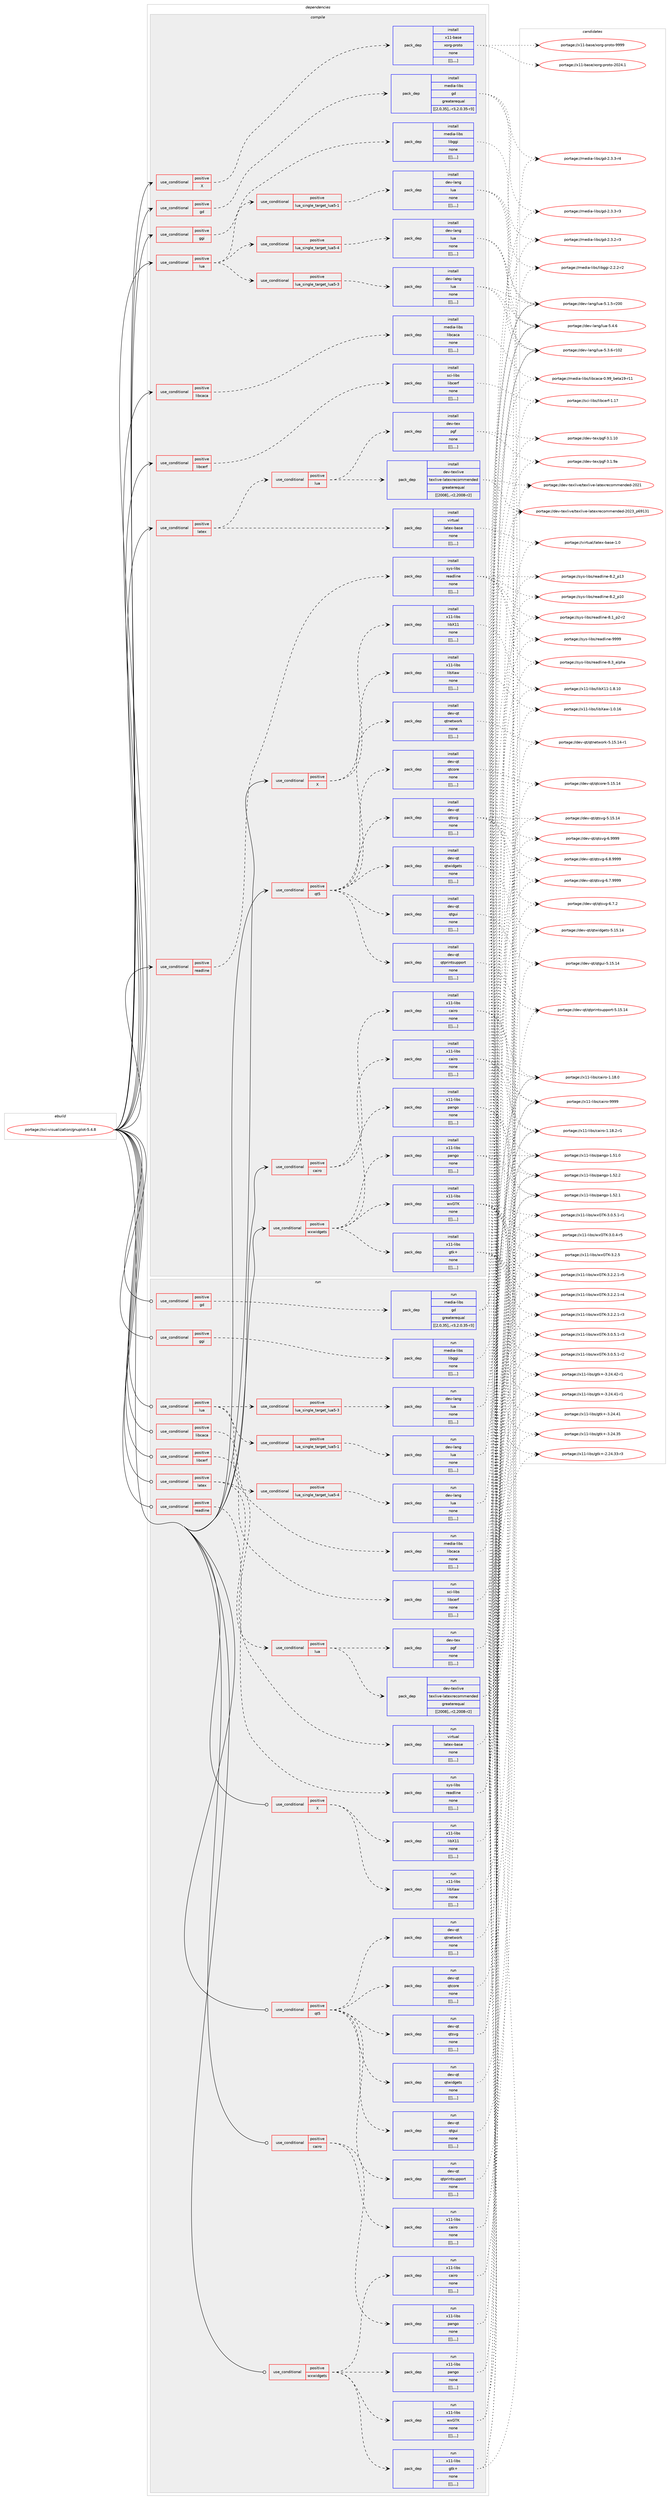 digraph prolog {

# *************
# Graph options
# *************

newrank=true;
concentrate=true;
compound=true;
graph [rankdir=LR,fontname=Helvetica,fontsize=10,ranksep=1.5];#, ranksep=2.5, nodesep=0.2];
edge  [arrowhead=vee];
node  [fontname=Helvetica,fontsize=10];

# **********
# The ebuild
# **********

subgraph cluster_leftcol {
color=gray;
label=<<i>ebuild</i>>;
id [label="portage://sci-visualization/gnuplot-5.4.8", color=red, width=4, href="../sci-visualization/gnuplot-5.4.8.svg"];
}

# ****************
# The dependencies
# ****************

subgraph cluster_midcol {
color=gray;
label=<<i>dependencies</i>>;
subgraph cluster_compile {
fillcolor="#eeeeee";
style=filled;
label=<<i>compile</i>>;
subgraph cond6030 {
dependency16067 [label=<<TABLE BORDER="0" CELLBORDER="1" CELLSPACING="0" CELLPADDING="4"><TR><TD ROWSPAN="3" CELLPADDING="10">use_conditional</TD></TR><TR><TD>positive</TD></TR><TR><TD>X</TD></TR></TABLE>>, shape=none, color=red];
subgraph pack9987 {
dependency16068 [label=<<TABLE BORDER="0" CELLBORDER="1" CELLSPACING="0" CELLPADDING="4" WIDTH="220"><TR><TD ROWSPAN="6" CELLPADDING="30">pack_dep</TD></TR><TR><TD WIDTH="110">install</TD></TR><TR><TD>x11-base</TD></TR><TR><TD>xorg-proto</TD></TR><TR><TD>none</TD></TR><TR><TD>[[],,,,]</TD></TR></TABLE>>, shape=none, color=blue];
}
dependency16067:e -> dependency16068:w [weight=20,style="dashed",arrowhead="vee"];
}
id:e -> dependency16067:w [weight=20,style="solid",arrowhead="vee"];
subgraph cond6031 {
dependency16069 [label=<<TABLE BORDER="0" CELLBORDER="1" CELLSPACING="0" CELLPADDING="4"><TR><TD ROWSPAN="3" CELLPADDING="10">use_conditional</TD></TR><TR><TD>positive</TD></TR><TR><TD>X</TD></TR></TABLE>>, shape=none, color=red];
subgraph pack9988 {
dependency16070 [label=<<TABLE BORDER="0" CELLBORDER="1" CELLSPACING="0" CELLPADDING="4" WIDTH="220"><TR><TD ROWSPAN="6" CELLPADDING="30">pack_dep</TD></TR><TR><TD WIDTH="110">install</TD></TR><TR><TD>x11-libs</TD></TR><TR><TD>libX11</TD></TR><TR><TD>none</TD></TR><TR><TD>[[],,,,]</TD></TR></TABLE>>, shape=none, color=blue];
}
dependency16069:e -> dependency16070:w [weight=20,style="dashed",arrowhead="vee"];
subgraph pack9989 {
dependency16071 [label=<<TABLE BORDER="0" CELLBORDER="1" CELLSPACING="0" CELLPADDING="4" WIDTH="220"><TR><TD ROWSPAN="6" CELLPADDING="30">pack_dep</TD></TR><TR><TD WIDTH="110">install</TD></TR><TR><TD>x11-libs</TD></TR><TR><TD>libXaw</TD></TR><TR><TD>none</TD></TR><TR><TD>[[],,,,]</TD></TR></TABLE>>, shape=none, color=blue];
}
dependency16069:e -> dependency16071:w [weight=20,style="dashed",arrowhead="vee"];
}
id:e -> dependency16069:w [weight=20,style="solid",arrowhead="vee"];
subgraph cond6032 {
dependency16072 [label=<<TABLE BORDER="0" CELLBORDER="1" CELLSPACING="0" CELLPADDING="4"><TR><TD ROWSPAN="3" CELLPADDING="10">use_conditional</TD></TR><TR><TD>positive</TD></TR><TR><TD>cairo</TD></TR></TABLE>>, shape=none, color=red];
subgraph pack9990 {
dependency16073 [label=<<TABLE BORDER="0" CELLBORDER="1" CELLSPACING="0" CELLPADDING="4" WIDTH="220"><TR><TD ROWSPAN="6" CELLPADDING="30">pack_dep</TD></TR><TR><TD WIDTH="110">install</TD></TR><TR><TD>x11-libs</TD></TR><TR><TD>cairo</TD></TR><TR><TD>none</TD></TR><TR><TD>[[],,,,]</TD></TR></TABLE>>, shape=none, color=blue];
}
dependency16072:e -> dependency16073:w [weight=20,style="dashed",arrowhead="vee"];
subgraph pack9991 {
dependency16074 [label=<<TABLE BORDER="0" CELLBORDER="1" CELLSPACING="0" CELLPADDING="4" WIDTH="220"><TR><TD ROWSPAN="6" CELLPADDING="30">pack_dep</TD></TR><TR><TD WIDTH="110">install</TD></TR><TR><TD>x11-libs</TD></TR><TR><TD>pango</TD></TR><TR><TD>none</TD></TR><TR><TD>[[],,,,]</TD></TR></TABLE>>, shape=none, color=blue];
}
dependency16072:e -> dependency16074:w [weight=20,style="dashed",arrowhead="vee"];
}
id:e -> dependency16072:w [weight=20,style="solid",arrowhead="vee"];
subgraph cond6033 {
dependency16075 [label=<<TABLE BORDER="0" CELLBORDER="1" CELLSPACING="0" CELLPADDING="4"><TR><TD ROWSPAN="3" CELLPADDING="10">use_conditional</TD></TR><TR><TD>positive</TD></TR><TR><TD>gd</TD></TR></TABLE>>, shape=none, color=red];
subgraph pack9992 {
dependency16076 [label=<<TABLE BORDER="0" CELLBORDER="1" CELLSPACING="0" CELLPADDING="4" WIDTH="220"><TR><TD ROWSPAN="6" CELLPADDING="30">pack_dep</TD></TR><TR><TD WIDTH="110">install</TD></TR><TR><TD>media-libs</TD></TR><TR><TD>gd</TD></TR><TR><TD>greaterequal</TD></TR><TR><TD>[[2,0,35],,-r3,2.0.35-r3]</TD></TR></TABLE>>, shape=none, color=blue];
}
dependency16075:e -> dependency16076:w [weight=20,style="dashed",arrowhead="vee"];
}
id:e -> dependency16075:w [weight=20,style="solid",arrowhead="vee"];
subgraph cond6034 {
dependency16077 [label=<<TABLE BORDER="0" CELLBORDER="1" CELLSPACING="0" CELLPADDING="4"><TR><TD ROWSPAN="3" CELLPADDING="10">use_conditional</TD></TR><TR><TD>positive</TD></TR><TR><TD>ggi</TD></TR></TABLE>>, shape=none, color=red];
subgraph pack9993 {
dependency16078 [label=<<TABLE BORDER="0" CELLBORDER="1" CELLSPACING="0" CELLPADDING="4" WIDTH="220"><TR><TD ROWSPAN="6" CELLPADDING="30">pack_dep</TD></TR><TR><TD WIDTH="110">install</TD></TR><TR><TD>media-libs</TD></TR><TR><TD>libggi</TD></TR><TR><TD>none</TD></TR><TR><TD>[[],,,,]</TD></TR></TABLE>>, shape=none, color=blue];
}
dependency16077:e -> dependency16078:w [weight=20,style="dashed",arrowhead="vee"];
}
id:e -> dependency16077:w [weight=20,style="solid",arrowhead="vee"];
subgraph cond6035 {
dependency16079 [label=<<TABLE BORDER="0" CELLBORDER="1" CELLSPACING="0" CELLPADDING="4"><TR><TD ROWSPAN="3" CELLPADDING="10">use_conditional</TD></TR><TR><TD>positive</TD></TR><TR><TD>latex</TD></TR></TABLE>>, shape=none, color=red];
subgraph pack9994 {
dependency16080 [label=<<TABLE BORDER="0" CELLBORDER="1" CELLSPACING="0" CELLPADDING="4" WIDTH="220"><TR><TD ROWSPAN="6" CELLPADDING="30">pack_dep</TD></TR><TR><TD WIDTH="110">install</TD></TR><TR><TD>virtual</TD></TR><TR><TD>latex-base</TD></TR><TR><TD>none</TD></TR><TR><TD>[[],,,,]</TD></TR></TABLE>>, shape=none, color=blue];
}
dependency16079:e -> dependency16080:w [weight=20,style="dashed",arrowhead="vee"];
subgraph cond6036 {
dependency16081 [label=<<TABLE BORDER="0" CELLBORDER="1" CELLSPACING="0" CELLPADDING="4"><TR><TD ROWSPAN="3" CELLPADDING="10">use_conditional</TD></TR><TR><TD>positive</TD></TR><TR><TD>lua</TD></TR></TABLE>>, shape=none, color=red];
subgraph pack9995 {
dependency16082 [label=<<TABLE BORDER="0" CELLBORDER="1" CELLSPACING="0" CELLPADDING="4" WIDTH="220"><TR><TD ROWSPAN="6" CELLPADDING="30">pack_dep</TD></TR><TR><TD WIDTH="110">install</TD></TR><TR><TD>dev-tex</TD></TR><TR><TD>pgf</TD></TR><TR><TD>none</TD></TR><TR><TD>[[],,,,]</TD></TR></TABLE>>, shape=none, color=blue];
}
dependency16081:e -> dependency16082:w [weight=20,style="dashed",arrowhead="vee"];
subgraph pack9996 {
dependency16083 [label=<<TABLE BORDER="0" CELLBORDER="1" CELLSPACING="0" CELLPADDING="4" WIDTH="220"><TR><TD ROWSPAN="6" CELLPADDING="30">pack_dep</TD></TR><TR><TD WIDTH="110">install</TD></TR><TR><TD>dev-texlive</TD></TR><TR><TD>texlive-latexrecommended</TD></TR><TR><TD>greaterequal</TD></TR><TR><TD>[[2008],,-r2,2008-r2]</TD></TR></TABLE>>, shape=none, color=blue];
}
dependency16081:e -> dependency16083:w [weight=20,style="dashed",arrowhead="vee"];
}
dependency16079:e -> dependency16081:w [weight=20,style="dashed",arrowhead="vee"];
}
id:e -> dependency16079:w [weight=20,style="solid",arrowhead="vee"];
subgraph cond6037 {
dependency16084 [label=<<TABLE BORDER="0" CELLBORDER="1" CELLSPACING="0" CELLPADDING="4"><TR><TD ROWSPAN="3" CELLPADDING="10">use_conditional</TD></TR><TR><TD>positive</TD></TR><TR><TD>libcaca</TD></TR></TABLE>>, shape=none, color=red];
subgraph pack9997 {
dependency16085 [label=<<TABLE BORDER="0" CELLBORDER="1" CELLSPACING="0" CELLPADDING="4" WIDTH="220"><TR><TD ROWSPAN="6" CELLPADDING="30">pack_dep</TD></TR><TR><TD WIDTH="110">install</TD></TR><TR><TD>media-libs</TD></TR><TR><TD>libcaca</TD></TR><TR><TD>none</TD></TR><TR><TD>[[],,,,]</TD></TR></TABLE>>, shape=none, color=blue];
}
dependency16084:e -> dependency16085:w [weight=20,style="dashed",arrowhead="vee"];
}
id:e -> dependency16084:w [weight=20,style="solid",arrowhead="vee"];
subgraph cond6038 {
dependency16086 [label=<<TABLE BORDER="0" CELLBORDER="1" CELLSPACING="0" CELLPADDING="4"><TR><TD ROWSPAN="3" CELLPADDING="10">use_conditional</TD></TR><TR><TD>positive</TD></TR><TR><TD>libcerf</TD></TR></TABLE>>, shape=none, color=red];
subgraph pack9998 {
dependency16087 [label=<<TABLE BORDER="0" CELLBORDER="1" CELLSPACING="0" CELLPADDING="4" WIDTH="220"><TR><TD ROWSPAN="6" CELLPADDING="30">pack_dep</TD></TR><TR><TD WIDTH="110">install</TD></TR><TR><TD>sci-libs</TD></TR><TR><TD>libcerf</TD></TR><TR><TD>none</TD></TR><TR><TD>[[],,,,]</TD></TR></TABLE>>, shape=none, color=blue];
}
dependency16086:e -> dependency16087:w [weight=20,style="dashed",arrowhead="vee"];
}
id:e -> dependency16086:w [weight=20,style="solid",arrowhead="vee"];
subgraph cond6039 {
dependency16088 [label=<<TABLE BORDER="0" CELLBORDER="1" CELLSPACING="0" CELLPADDING="4"><TR><TD ROWSPAN="3" CELLPADDING="10">use_conditional</TD></TR><TR><TD>positive</TD></TR><TR><TD>lua</TD></TR></TABLE>>, shape=none, color=red];
subgraph cond6040 {
dependency16089 [label=<<TABLE BORDER="0" CELLBORDER="1" CELLSPACING="0" CELLPADDING="4"><TR><TD ROWSPAN="3" CELLPADDING="10">use_conditional</TD></TR><TR><TD>positive</TD></TR><TR><TD>lua_single_target_lua5-1</TD></TR></TABLE>>, shape=none, color=red];
subgraph pack9999 {
dependency16090 [label=<<TABLE BORDER="0" CELLBORDER="1" CELLSPACING="0" CELLPADDING="4" WIDTH="220"><TR><TD ROWSPAN="6" CELLPADDING="30">pack_dep</TD></TR><TR><TD WIDTH="110">install</TD></TR><TR><TD>dev-lang</TD></TR><TR><TD>lua</TD></TR><TR><TD>none</TD></TR><TR><TD>[[],,,,]</TD></TR></TABLE>>, shape=none, color=blue];
}
dependency16089:e -> dependency16090:w [weight=20,style="dashed",arrowhead="vee"];
}
dependency16088:e -> dependency16089:w [weight=20,style="dashed",arrowhead="vee"];
subgraph cond6041 {
dependency16091 [label=<<TABLE BORDER="0" CELLBORDER="1" CELLSPACING="0" CELLPADDING="4"><TR><TD ROWSPAN="3" CELLPADDING="10">use_conditional</TD></TR><TR><TD>positive</TD></TR><TR><TD>lua_single_target_lua5-3</TD></TR></TABLE>>, shape=none, color=red];
subgraph pack10000 {
dependency16092 [label=<<TABLE BORDER="0" CELLBORDER="1" CELLSPACING="0" CELLPADDING="4" WIDTH="220"><TR><TD ROWSPAN="6" CELLPADDING="30">pack_dep</TD></TR><TR><TD WIDTH="110">install</TD></TR><TR><TD>dev-lang</TD></TR><TR><TD>lua</TD></TR><TR><TD>none</TD></TR><TR><TD>[[],,,,]</TD></TR></TABLE>>, shape=none, color=blue];
}
dependency16091:e -> dependency16092:w [weight=20,style="dashed",arrowhead="vee"];
}
dependency16088:e -> dependency16091:w [weight=20,style="dashed",arrowhead="vee"];
subgraph cond6042 {
dependency16093 [label=<<TABLE BORDER="0" CELLBORDER="1" CELLSPACING="0" CELLPADDING="4"><TR><TD ROWSPAN="3" CELLPADDING="10">use_conditional</TD></TR><TR><TD>positive</TD></TR><TR><TD>lua_single_target_lua5-4</TD></TR></TABLE>>, shape=none, color=red];
subgraph pack10001 {
dependency16094 [label=<<TABLE BORDER="0" CELLBORDER="1" CELLSPACING="0" CELLPADDING="4" WIDTH="220"><TR><TD ROWSPAN="6" CELLPADDING="30">pack_dep</TD></TR><TR><TD WIDTH="110">install</TD></TR><TR><TD>dev-lang</TD></TR><TR><TD>lua</TD></TR><TR><TD>none</TD></TR><TR><TD>[[],,,,]</TD></TR></TABLE>>, shape=none, color=blue];
}
dependency16093:e -> dependency16094:w [weight=20,style="dashed",arrowhead="vee"];
}
dependency16088:e -> dependency16093:w [weight=20,style="dashed",arrowhead="vee"];
}
id:e -> dependency16088:w [weight=20,style="solid",arrowhead="vee"];
subgraph cond6043 {
dependency16095 [label=<<TABLE BORDER="0" CELLBORDER="1" CELLSPACING="0" CELLPADDING="4"><TR><TD ROWSPAN="3" CELLPADDING="10">use_conditional</TD></TR><TR><TD>positive</TD></TR><TR><TD>qt5</TD></TR></TABLE>>, shape=none, color=red];
subgraph pack10002 {
dependency16096 [label=<<TABLE BORDER="0" CELLBORDER="1" CELLSPACING="0" CELLPADDING="4" WIDTH="220"><TR><TD ROWSPAN="6" CELLPADDING="30">pack_dep</TD></TR><TR><TD WIDTH="110">install</TD></TR><TR><TD>dev-qt</TD></TR><TR><TD>qtcore</TD></TR><TR><TD>none</TD></TR><TR><TD>[[],,,,]</TD></TR></TABLE>>, shape=none, color=blue];
}
dependency16095:e -> dependency16096:w [weight=20,style="dashed",arrowhead="vee"];
subgraph pack10003 {
dependency16097 [label=<<TABLE BORDER="0" CELLBORDER="1" CELLSPACING="0" CELLPADDING="4" WIDTH="220"><TR><TD ROWSPAN="6" CELLPADDING="30">pack_dep</TD></TR><TR><TD WIDTH="110">install</TD></TR><TR><TD>dev-qt</TD></TR><TR><TD>qtgui</TD></TR><TR><TD>none</TD></TR><TR><TD>[[],,,,]</TD></TR></TABLE>>, shape=none, color=blue];
}
dependency16095:e -> dependency16097:w [weight=20,style="dashed",arrowhead="vee"];
subgraph pack10004 {
dependency16098 [label=<<TABLE BORDER="0" CELLBORDER="1" CELLSPACING="0" CELLPADDING="4" WIDTH="220"><TR><TD ROWSPAN="6" CELLPADDING="30">pack_dep</TD></TR><TR><TD WIDTH="110">install</TD></TR><TR><TD>dev-qt</TD></TR><TR><TD>qtnetwork</TD></TR><TR><TD>none</TD></TR><TR><TD>[[],,,,]</TD></TR></TABLE>>, shape=none, color=blue];
}
dependency16095:e -> dependency16098:w [weight=20,style="dashed",arrowhead="vee"];
subgraph pack10005 {
dependency16099 [label=<<TABLE BORDER="0" CELLBORDER="1" CELLSPACING="0" CELLPADDING="4" WIDTH="220"><TR><TD ROWSPAN="6" CELLPADDING="30">pack_dep</TD></TR><TR><TD WIDTH="110">install</TD></TR><TR><TD>dev-qt</TD></TR><TR><TD>qtprintsupport</TD></TR><TR><TD>none</TD></TR><TR><TD>[[],,,,]</TD></TR></TABLE>>, shape=none, color=blue];
}
dependency16095:e -> dependency16099:w [weight=20,style="dashed",arrowhead="vee"];
subgraph pack10006 {
dependency16100 [label=<<TABLE BORDER="0" CELLBORDER="1" CELLSPACING="0" CELLPADDING="4" WIDTH="220"><TR><TD ROWSPAN="6" CELLPADDING="30">pack_dep</TD></TR><TR><TD WIDTH="110">install</TD></TR><TR><TD>dev-qt</TD></TR><TR><TD>qtsvg</TD></TR><TR><TD>none</TD></TR><TR><TD>[[],,,,]</TD></TR></TABLE>>, shape=none, color=blue];
}
dependency16095:e -> dependency16100:w [weight=20,style="dashed",arrowhead="vee"];
subgraph pack10007 {
dependency16101 [label=<<TABLE BORDER="0" CELLBORDER="1" CELLSPACING="0" CELLPADDING="4" WIDTH="220"><TR><TD ROWSPAN="6" CELLPADDING="30">pack_dep</TD></TR><TR><TD WIDTH="110">install</TD></TR><TR><TD>dev-qt</TD></TR><TR><TD>qtwidgets</TD></TR><TR><TD>none</TD></TR><TR><TD>[[],,,,]</TD></TR></TABLE>>, shape=none, color=blue];
}
dependency16095:e -> dependency16101:w [weight=20,style="dashed",arrowhead="vee"];
}
id:e -> dependency16095:w [weight=20,style="solid",arrowhead="vee"];
subgraph cond6044 {
dependency16102 [label=<<TABLE BORDER="0" CELLBORDER="1" CELLSPACING="0" CELLPADDING="4"><TR><TD ROWSPAN="3" CELLPADDING="10">use_conditional</TD></TR><TR><TD>positive</TD></TR><TR><TD>readline</TD></TR></TABLE>>, shape=none, color=red];
subgraph pack10008 {
dependency16103 [label=<<TABLE BORDER="0" CELLBORDER="1" CELLSPACING="0" CELLPADDING="4" WIDTH="220"><TR><TD ROWSPAN="6" CELLPADDING="30">pack_dep</TD></TR><TR><TD WIDTH="110">install</TD></TR><TR><TD>sys-libs</TD></TR><TR><TD>readline</TD></TR><TR><TD>none</TD></TR><TR><TD>[[],,,,]</TD></TR></TABLE>>, shape=none, color=blue];
}
dependency16102:e -> dependency16103:w [weight=20,style="dashed",arrowhead="vee"];
}
id:e -> dependency16102:w [weight=20,style="solid",arrowhead="vee"];
subgraph cond6045 {
dependency16104 [label=<<TABLE BORDER="0" CELLBORDER="1" CELLSPACING="0" CELLPADDING="4"><TR><TD ROWSPAN="3" CELLPADDING="10">use_conditional</TD></TR><TR><TD>positive</TD></TR><TR><TD>wxwidgets</TD></TR></TABLE>>, shape=none, color=red];
subgraph pack10009 {
dependency16105 [label=<<TABLE BORDER="0" CELLBORDER="1" CELLSPACING="0" CELLPADDING="4" WIDTH="220"><TR><TD ROWSPAN="6" CELLPADDING="30">pack_dep</TD></TR><TR><TD WIDTH="110">install</TD></TR><TR><TD>x11-libs</TD></TR><TR><TD>wxGTK</TD></TR><TR><TD>none</TD></TR><TR><TD>[[],,,,]</TD></TR></TABLE>>, shape=none, color=blue];
}
dependency16104:e -> dependency16105:w [weight=20,style="dashed",arrowhead="vee"];
subgraph pack10010 {
dependency16106 [label=<<TABLE BORDER="0" CELLBORDER="1" CELLSPACING="0" CELLPADDING="4" WIDTH="220"><TR><TD ROWSPAN="6" CELLPADDING="30">pack_dep</TD></TR><TR><TD WIDTH="110">install</TD></TR><TR><TD>x11-libs</TD></TR><TR><TD>cairo</TD></TR><TR><TD>none</TD></TR><TR><TD>[[],,,,]</TD></TR></TABLE>>, shape=none, color=blue];
}
dependency16104:e -> dependency16106:w [weight=20,style="dashed",arrowhead="vee"];
subgraph pack10011 {
dependency16107 [label=<<TABLE BORDER="0" CELLBORDER="1" CELLSPACING="0" CELLPADDING="4" WIDTH="220"><TR><TD ROWSPAN="6" CELLPADDING="30">pack_dep</TD></TR><TR><TD WIDTH="110">install</TD></TR><TR><TD>x11-libs</TD></TR><TR><TD>pango</TD></TR><TR><TD>none</TD></TR><TR><TD>[[],,,,]</TD></TR></TABLE>>, shape=none, color=blue];
}
dependency16104:e -> dependency16107:w [weight=20,style="dashed",arrowhead="vee"];
subgraph pack10012 {
dependency16108 [label=<<TABLE BORDER="0" CELLBORDER="1" CELLSPACING="0" CELLPADDING="4" WIDTH="220"><TR><TD ROWSPAN="6" CELLPADDING="30">pack_dep</TD></TR><TR><TD WIDTH="110">install</TD></TR><TR><TD>x11-libs</TD></TR><TR><TD>gtk+</TD></TR><TR><TD>none</TD></TR><TR><TD>[[],,,,]</TD></TR></TABLE>>, shape=none, color=blue];
}
dependency16104:e -> dependency16108:w [weight=20,style="dashed",arrowhead="vee"];
}
id:e -> dependency16104:w [weight=20,style="solid",arrowhead="vee"];
}
subgraph cluster_compileandrun {
fillcolor="#eeeeee";
style=filled;
label=<<i>compile and run</i>>;
}
subgraph cluster_run {
fillcolor="#eeeeee";
style=filled;
label=<<i>run</i>>;
subgraph cond6046 {
dependency16109 [label=<<TABLE BORDER="0" CELLBORDER="1" CELLSPACING="0" CELLPADDING="4"><TR><TD ROWSPAN="3" CELLPADDING="10">use_conditional</TD></TR><TR><TD>positive</TD></TR><TR><TD>X</TD></TR></TABLE>>, shape=none, color=red];
subgraph pack10013 {
dependency16110 [label=<<TABLE BORDER="0" CELLBORDER="1" CELLSPACING="0" CELLPADDING="4" WIDTH="220"><TR><TD ROWSPAN="6" CELLPADDING="30">pack_dep</TD></TR><TR><TD WIDTH="110">run</TD></TR><TR><TD>x11-libs</TD></TR><TR><TD>libX11</TD></TR><TR><TD>none</TD></TR><TR><TD>[[],,,,]</TD></TR></TABLE>>, shape=none, color=blue];
}
dependency16109:e -> dependency16110:w [weight=20,style="dashed",arrowhead="vee"];
subgraph pack10014 {
dependency16111 [label=<<TABLE BORDER="0" CELLBORDER="1" CELLSPACING="0" CELLPADDING="4" WIDTH="220"><TR><TD ROWSPAN="6" CELLPADDING="30">pack_dep</TD></TR><TR><TD WIDTH="110">run</TD></TR><TR><TD>x11-libs</TD></TR><TR><TD>libXaw</TD></TR><TR><TD>none</TD></TR><TR><TD>[[],,,,]</TD></TR></TABLE>>, shape=none, color=blue];
}
dependency16109:e -> dependency16111:w [weight=20,style="dashed",arrowhead="vee"];
}
id:e -> dependency16109:w [weight=20,style="solid",arrowhead="odot"];
subgraph cond6047 {
dependency16112 [label=<<TABLE BORDER="0" CELLBORDER="1" CELLSPACING="0" CELLPADDING="4"><TR><TD ROWSPAN="3" CELLPADDING="10">use_conditional</TD></TR><TR><TD>positive</TD></TR><TR><TD>cairo</TD></TR></TABLE>>, shape=none, color=red];
subgraph pack10015 {
dependency16113 [label=<<TABLE BORDER="0" CELLBORDER="1" CELLSPACING="0" CELLPADDING="4" WIDTH="220"><TR><TD ROWSPAN="6" CELLPADDING="30">pack_dep</TD></TR><TR><TD WIDTH="110">run</TD></TR><TR><TD>x11-libs</TD></TR><TR><TD>cairo</TD></TR><TR><TD>none</TD></TR><TR><TD>[[],,,,]</TD></TR></TABLE>>, shape=none, color=blue];
}
dependency16112:e -> dependency16113:w [weight=20,style="dashed",arrowhead="vee"];
subgraph pack10016 {
dependency16114 [label=<<TABLE BORDER="0" CELLBORDER="1" CELLSPACING="0" CELLPADDING="4" WIDTH="220"><TR><TD ROWSPAN="6" CELLPADDING="30">pack_dep</TD></TR><TR><TD WIDTH="110">run</TD></TR><TR><TD>x11-libs</TD></TR><TR><TD>pango</TD></TR><TR><TD>none</TD></TR><TR><TD>[[],,,,]</TD></TR></TABLE>>, shape=none, color=blue];
}
dependency16112:e -> dependency16114:w [weight=20,style="dashed",arrowhead="vee"];
}
id:e -> dependency16112:w [weight=20,style="solid",arrowhead="odot"];
subgraph cond6048 {
dependency16115 [label=<<TABLE BORDER="0" CELLBORDER="1" CELLSPACING="0" CELLPADDING="4"><TR><TD ROWSPAN="3" CELLPADDING="10">use_conditional</TD></TR><TR><TD>positive</TD></TR><TR><TD>gd</TD></TR></TABLE>>, shape=none, color=red];
subgraph pack10017 {
dependency16116 [label=<<TABLE BORDER="0" CELLBORDER="1" CELLSPACING="0" CELLPADDING="4" WIDTH="220"><TR><TD ROWSPAN="6" CELLPADDING="30">pack_dep</TD></TR><TR><TD WIDTH="110">run</TD></TR><TR><TD>media-libs</TD></TR><TR><TD>gd</TD></TR><TR><TD>greaterequal</TD></TR><TR><TD>[[2,0,35],,-r3,2.0.35-r3]</TD></TR></TABLE>>, shape=none, color=blue];
}
dependency16115:e -> dependency16116:w [weight=20,style="dashed",arrowhead="vee"];
}
id:e -> dependency16115:w [weight=20,style="solid",arrowhead="odot"];
subgraph cond6049 {
dependency16117 [label=<<TABLE BORDER="0" CELLBORDER="1" CELLSPACING="0" CELLPADDING="4"><TR><TD ROWSPAN="3" CELLPADDING="10">use_conditional</TD></TR><TR><TD>positive</TD></TR><TR><TD>ggi</TD></TR></TABLE>>, shape=none, color=red];
subgraph pack10018 {
dependency16118 [label=<<TABLE BORDER="0" CELLBORDER="1" CELLSPACING="0" CELLPADDING="4" WIDTH="220"><TR><TD ROWSPAN="6" CELLPADDING="30">pack_dep</TD></TR><TR><TD WIDTH="110">run</TD></TR><TR><TD>media-libs</TD></TR><TR><TD>libggi</TD></TR><TR><TD>none</TD></TR><TR><TD>[[],,,,]</TD></TR></TABLE>>, shape=none, color=blue];
}
dependency16117:e -> dependency16118:w [weight=20,style="dashed",arrowhead="vee"];
}
id:e -> dependency16117:w [weight=20,style="solid",arrowhead="odot"];
subgraph cond6050 {
dependency16119 [label=<<TABLE BORDER="0" CELLBORDER="1" CELLSPACING="0" CELLPADDING="4"><TR><TD ROWSPAN="3" CELLPADDING="10">use_conditional</TD></TR><TR><TD>positive</TD></TR><TR><TD>latex</TD></TR></TABLE>>, shape=none, color=red];
subgraph pack10019 {
dependency16120 [label=<<TABLE BORDER="0" CELLBORDER="1" CELLSPACING="0" CELLPADDING="4" WIDTH="220"><TR><TD ROWSPAN="6" CELLPADDING="30">pack_dep</TD></TR><TR><TD WIDTH="110">run</TD></TR><TR><TD>virtual</TD></TR><TR><TD>latex-base</TD></TR><TR><TD>none</TD></TR><TR><TD>[[],,,,]</TD></TR></TABLE>>, shape=none, color=blue];
}
dependency16119:e -> dependency16120:w [weight=20,style="dashed",arrowhead="vee"];
subgraph cond6051 {
dependency16121 [label=<<TABLE BORDER="0" CELLBORDER="1" CELLSPACING="0" CELLPADDING="4"><TR><TD ROWSPAN="3" CELLPADDING="10">use_conditional</TD></TR><TR><TD>positive</TD></TR><TR><TD>lua</TD></TR></TABLE>>, shape=none, color=red];
subgraph pack10020 {
dependency16122 [label=<<TABLE BORDER="0" CELLBORDER="1" CELLSPACING="0" CELLPADDING="4" WIDTH="220"><TR><TD ROWSPAN="6" CELLPADDING="30">pack_dep</TD></TR><TR><TD WIDTH="110">run</TD></TR><TR><TD>dev-tex</TD></TR><TR><TD>pgf</TD></TR><TR><TD>none</TD></TR><TR><TD>[[],,,,]</TD></TR></TABLE>>, shape=none, color=blue];
}
dependency16121:e -> dependency16122:w [weight=20,style="dashed",arrowhead="vee"];
subgraph pack10021 {
dependency16123 [label=<<TABLE BORDER="0" CELLBORDER="1" CELLSPACING="0" CELLPADDING="4" WIDTH="220"><TR><TD ROWSPAN="6" CELLPADDING="30">pack_dep</TD></TR><TR><TD WIDTH="110">run</TD></TR><TR><TD>dev-texlive</TD></TR><TR><TD>texlive-latexrecommended</TD></TR><TR><TD>greaterequal</TD></TR><TR><TD>[[2008],,-r2,2008-r2]</TD></TR></TABLE>>, shape=none, color=blue];
}
dependency16121:e -> dependency16123:w [weight=20,style="dashed",arrowhead="vee"];
}
dependency16119:e -> dependency16121:w [weight=20,style="dashed",arrowhead="vee"];
}
id:e -> dependency16119:w [weight=20,style="solid",arrowhead="odot"];
subgraph cond6052 {
dependency16124 [label=<<TABLE BORDER="0" CELLBORDER="1" CELLSPACING="0" CELLPADDING="4"><TR><TD ROWSPAN="3" CELLPADDING="10">use_conditional</TD></TR><TR><TD>positive</TD></TR><TR><TD>libcaca</TD></TR></TABLE>>, shape=none, color=red];
subgraph pack10022 {
dependency16125 [label=<<TABLE BORDER="0" CELLBORDER="1" CELLSPACING="0" CELLPADDING="4" WIDTH="220"><TR><TD ROWSPAN="6" CELLPADDING="30">pack_dep</TD></TR><TR><TD WIDTH="110">run</TD></TR><TR><TD>media-libs</TD></TR><TR><TD>libcaca</TD></TR><TR><TD>none</TD></TR><TR><TD>[[],,,,]</TD></TR></TABLE>>, shape=none, color=blue];
}
dependency16124:e -> dependency16125:w [weight=20,style="dashed",arrowhead="vee"];
}
id:e -> dependency16124:w [weight=20,style="solid",arrowhead="odot"];
subgraph cond6053 {
dependency16126 [label=<<TABLE BORDER="0" CELLBORDER="1" CELLSPACING="0" CELLPADDING="4"><TR><TD ROWSPAN="3" CELLPADDING="10">use_conditional</TD></TR><TR><TD>positive</TD></TR><TR><TD>libcerf</TD></TR></TABLE>>, shape=none, color=red];
subgraph pack10023 {
dependency16127 [label=<<TABLE BORDER="0" CELLBORDER="1" CELLSPACING="0" CELLPADDING="4" WIDTH="220"><TR><TD ROWSPAN="6" CELLPADDING="30">pack_dep</TD></TR><TR><TD WIDTH="110">run</TD></TR><TR><TD>sci-libs</TD></TR><TR><TD>libcerf</TD></TR><TR><TD>none</TD></TR><TR><TD>[[],,,,]</TD></TR></TABLE>>, shape=none, color=blue];
}
dependency16126:e -> dependency16127:w [weight=20,style="dashed",arrowhead="vee"];
}
id:e -> dependency16126:w [weight=20,style="solid",arrowhead="odot"];
subgraph cond6054 {
dependency16128 [label=<<TABLE BORDER="0" CELLBORDER="1" CELLSPACING="0" CELLPADDING="4"><TR><TD ROWSPAN="3" CELLPADDING="10">use_conditional</TD></TR><TR><TD>positive</TD></TR><TR><TD>lua</TD></TR></TABLE>>, shape=none, color=red];
subgraph cond6055 {
dependency16129 [label=<<TABLE BORDER="0" CELLBORDER="1" CELLSPACING="0" CELLPADDING="4"><TR><TD ROWSPAN="3" CELLPADDING="10">use_conditional</TD></TR><TR><TD>positive</TD></TR><TR><TD>lua_single_target_lua5-1</TD></TR></TABLE>>, shape=none, color=red];
subgraph pack10024 {
dependency16130 [label=<<TABLE BORDER="0" CELLBORDER="1" CELLSPACING="0" CELLPADDING="4" WIDTH="220"><TR><TD ROWSPAN="6" CELLPADDING="30">pack_dep</TD></TR><TR><TD WIDTH="110">run</TD></TR><TR><TD>dev-lang</TD></TR><TR><TD>lua</TD></TR><TR><TD>none</TD></TR><TR><TD>[[],,,,]</TD></TR></TABLE>>, shape=none, color=blue];
}
dependency16129:e -> dependency16130:w [weight=20,style="dashed",arrowhead="vee"];
}
dependency16128:e -> dependency16129:w [weight=20,style="dashed",arrowhead="vee"];
subgraph cond6056 {
dependency16131 [label=<<TABLE BORDER="0" CELLBORDER="1" CELLSPACING="0" CELLPADDING="4"><TR><TD ROWSPAN="3" CELLPADDING="10">use_conditional</TD></TR><TR><TD>positive</TD></TR><TR><TD>lua_single_target_lua5-3</TD></TR></TABLE>>, shape=none, color=red];
subgraph pack10025 {
dependency16132 [label=<<TABLE BORDER="0" CELLBORDER="1" CELLSPACING="0" CELLPADDING="4" WIDTH="220"><TR><TD ROWSPAN="6" CELLPADDING="30">pack_dep</TD></TR><TR><TD WIDTH="110">run</TD></TR><TR><TD>dev-lang</TD></TR><TR><TD>lua</TD></TR><TR><TD>none</TD></TR><TR><TD>[[],,,,]</TD></TR></TABLE>>, shape=none, color=blue];
}
dependency16131:e -> dependency16132:w [weight=20,style="dashed",arrowhead="vee"];
}
dependency16128:e -> dependency16131:w [weight=20,style="dashed",arrowhead="vee"];
subgraph cond6057 {
dependency16133 [label=<<TABLE BORDER="0" CELLBORDER="1" CELLSPACING="0" CELLPADDING="4"><TR><TD ROWSPAN="3" CELLPADDING="10">use_conditional</TD></TR><TR><TD>positive</TD></TR><TR><TD>lua_single_target_lua5-4</TD></TR></TABLE>>, shape=none, color=red];
subgraph pack10026 {
dependency16134 [label=<<TABLE BORDER="0" CELLBORDER="1" CELLSPACING="0" CELLPADDING="4" WIDTH="220"><TR><TD ROWSPAN="6" CELLPADDING="30">pack_dep</TD></TR><TR><TD WIDTH="110">run</TD></TR><TR><TD>dev-lang</TD></TR><TR><TD>lua</TD></TR><TR><TD>none</TD></TR><TR><TD>[[],,,,]</TD></TR></TABLE>>, shape=none, color=blue];
}
dependency16133:e -> dependency16134:w [weight=20,style="dashed",arrowhead="vee"];
}
dependency16128:e -> dependency16133:w [weight=20,style="dashed",arrowhead="vee"];
}
id:e -> dependency16128:w [weight=20,style="solid",arrowhead="odot"];
subgraph cond6058 {
dependency16135 [label=<<TABLE BORDER="0" CELLBORDER="1" CELLSPACING="0" CELLPADDING="4"><TR><TD ROWSPAN="3" CELLPADDING="10">use_conditional</TD></TR><TR><TD>positive</TD></TR><TR><TD>qt5</TD></TR></TABLE>>, shape=none, color=red];
subgraph pack10027 {
dependency16136 [label=<<TABLE BORDER="0" CELLBORDER="1" CELLSPACING="0" CELLPADDING="4" WIDTH="220"><TR><TD ROWSPAN="6" CELLPADDING="30">pack_dep</TD></TR><TR><TD WIDTH="110">run</TD></TR><TR><TD>dev-qt</TD></TR><TR><TD>qtcore</TD></TR><TR><TD>none</TD></TR><TR><TD>[[],,,,]</TD></TR></TABLE>>, shape=none, color=blue];
}
dependency16135:e -> dependency16136:w [weight=20,style="dashed",arrowhead="vee"];
subgraph pack10028 {
dependency16137 [label=<<TABLE BORDER="0" CELLBORDER="1" CELLSPACING="0" CELLPADDING="4" WIDTH="220"><TR><TD ROWSPAN="6" CELLPADDING="30">pack_dep</TD></TR><TR><TD WIDTH="110">run</TD></TR><TR><TD>dev-qt</TD></TR><TR><TD>qtgui</TD></TR><TR><TD>none</TD></TR><TR><TD>[[],,,,]</TD></TR></TABLE>>, shape=none, color=blue];
}
dependency16135:e -> dependency16137:w [weight=20,style="dashed",arrowhead="vee"];
subgraph pack10029 {
dependency16138 [label=<<TABLE BORDER="0" CELLBORDER="1" CELLSPACING="0" CELLPADDING="4" WIDTH="220"><TR><TD ROWSPAN="6" CELLPADDING="30">pack_dep</TD></TR><TR><TD WIDTH="110">run</TD></TR><TR><TD>dev-qt</TD></TR><TR><TD>qtnetwork</TD></TR><TR><TD>none</TD></TR><TR><TD>[[],,,,]</TD></TR></TABLE>>, shape=none, color=blue];
}
dependency16135:e -> dependency16138:w [weight=20,style="dashed",arrowhead="vee"];
subgraph pack10030 {
dependency16139 [label=<<TABLE BORDER="0" CELLBORDER="1" CELLSPACING="0" CELLPADDING="4" WIDTH="220"><TR><TD ROWSPAN="6" CELLPADDING="30">pack_dep</TD></TR><TR><TD WIDTH="110">run</TD></TR><TR><TD>dev-qt</TD></TR><TR><TD>qtprintsupport</TD></TR><TR><TD>none</TD></TR><TR><TD>[[],,,,]</TD></TR></TABLE>>, shape=none, color=blue];
}
dependency16135:e -> dependency16139:w [weight=20,style="dashed",arrowhead="vee"];
subgraph pack10031 {
dependency16140 [label=<<TABLE BORDER="0" CELLBORDER="1" CELLSPACING="0" CELLPADDING="4" WIDTH="220"><TR><TD ROWSPAN="6" CELLPADDING="30">pack_dep</TD></TR><TR><TD WIDTH="110">run</TD></TR><TR><TD>dev-qt</TD></TR><TR><TD>qtsvg</TD></TR><TR><TD>none</TD></TR><TR><TD>[[],,,,]</TD></TR></TABLE>>, shape=none, color=blue];
}
dependency16135:e -> dependency16140:w [weight=20,style="dashed",arrowhead="vee"];
subgraph pack10032 {
dependency16141 [label=<<TABLE BORDER="0" CELLBORDER="1" CELLSPACING="0" CELLPADDING="4" WIDTH="220"><TR><TD ROWSPAN="6" CELLPADDING="30">pack_dep</TD></TR><TR><TD WIDTH="110">run</TD></TR><TR><TD>dev-qt</TD></TR><TR><TD>qtwidgets</TD></TR><TR><TD>none</TD></TR><TR><TD>[[],,,,]</TD></TR></TABLE>>, shape=none, color=blue];
}
dependency16135:e -> dependency16141:w [weight=20,style="dashed",arrowhead="vee"];
}
id:e -> dependency16135:w [weight=20,style="solid",arrowhead="odot"];
subgraph cond6059 {
dependency16142 [label=<<TABLE BORDER="0" CELLBORDER="1" CELLSPACING="0" CELLPADDING="4"><TR><TD ROWSPAN="3" CELLPADDING="10">use_conditional</TD></TR><TR><TD>positive</TD></TR><TR><TD>readline</TD></TR></TABLE>>, shape=none, color=red];
subgraph pack10033 {
dependency16143 [label=<<TABLE BORDER="0" CELLBORDER="1" CELLSPACING="0" CELLPADDING="4" WIDTH="220"><TR><TD ROWSPAN="6" CELLPADDING="30">pack_dep</TD></TR><TR><TD WIDTH="110">run</TD></TR><TR><TD>sys-libs</TD></TR><TR><TD>readline</TD></TR><TR><TD>none</TD></TR><TR><TD>[[],,,,]</TD></TR></TABLE>>, shape=none, color=blue];
}
dependency16142:e -> dependency16143:w [weight=20,style="dashed",arrowhead="vee"];
}
id:e -> dependency16142:w [weight=20,style="solid",arrowhead="odot"];
subgraph cond6060 {
dependency16144 [label=<<TABLE BORDER="0" CELLBORDER="1" CELLSPACING="0" CELLPADDING="4"><TR><TD ROWSPAN="3" CELLPADDING="10">use_conditional</TD></TR><TR><TD>positive</TD></TR><TR><TD>wxwidgets</TD></TR></TABLE>>, shape=none, color=red];
subgraph pack10034 {
dependency16145 [label=<<TABLE BORDER="0" CELLBORDER="1" CELLSPACING="0" CELLPADDING="4" WIDTH="220"><TR><TD ROWSPAN="6" CELLPADDING="30">pack_dep</TD></TR><TR><TD WIDTH="110">run</TD></TR><TR><TD>x11-libs</TD></TR><TR><TD>wxGTK</TD></TR><TR><TD>none</TD></TR><TR><TD>[[],,,,]</TD></TR></TABLE>>, shape=none, color=blue];
}
dependency16144:e -> dependency16145:w [weight=20,style="dashed",arrowhead="vee"];
subgraph pack10035 {
dependency16146 [label=<<TABLE BORDER="0" CELLBORDER="1" CELLSPACING="0" CELLPADDING="4" WIDTH="220"><TR><TD ROWSPAN="6" CELLPADDING="30">pack_dep</TD></TR><TR><TD WIDTH="110">run</TD></TR><TR><TD>x11-libs</TD></TR><TR><TD>cairo</TD></TR><TR><TD>none</TD></TR><TR><TD>[[],,,,]</TD></TR></TABLE>>, shape=none, color=blue];
}
dependency16144:e -> dependency16146:w [weight=20,style="dashed",arrowhead="vee"];
subgraph pack10036 {
dependency16147 [label=<<TABLE BORDER="0" CELLBORDER="1" CELLSPACING="0" CELLPADDING="4" WIDTH="220"><TR><TD ROWSPAN="6" CELLPADDING="30">pack_dep</TD></TR><TR><TD WIDTH="110">run</TD></TR><TR><TD>x11-libs</TD></TR><TR><TD>pango</TD></TR><TR><TD>none</TD></TR><TR><TD>[[],,,,]</TD></TR></TABLE>>, shape=none, color=blue];
}
dependency16144:e -> dependency16147:w [weight=20,style="dashed",arrowhead="vee"];
subgraph pack10037 {
dependency16148 [label=<<TABLE BORDER="0" CELLBORDER="1" CELLSPACING="0" CELLPADDING="4" WIDTH="220"><TR><TD ROWSPAN="6" CELLPADDING="30">pack_dep</TD></TR><TR><TD WIDTH="110">run</TD></TR><TR><TD>x11-libs</TD></TR><TR><TD>gtk+</TD></TR><TR><TD>none</TD></TR><TR><TD>[[],,,,]</TD></TR></TABLE>>, shape=none, color=blue];
}
dependency16144:e -> dependency16148:w [weight=20,style="dashed",arrowhead="vee"];
}
id:e -> dependency16144:w [weight=20,style="solid",arrowhead="odot"];
}
}

# **************
# The candidates
# **************

subgraph cluster_choices {
rank=same;
color=gray;
label=<<i>candidates</i>>;

subgraph choice9987 {
color=black;
nodesep=1;
choice120494945989711510147120111114103451121141111161114557575757 [label="portage://x11-base/xorg-proto-9999", color=red, width=4,href="../x11-base/xorg-proto-9999.svg"];
choice1204949459897115101471201111141034511211411111611145504850524649 [label="portage://x11-base/xorg-proto-2024.1", color=red, width=4,href="../x11-base/xorg-proto-2024.1.svg"];
dependency16068:e -> choice120494945989711510147120111114103451121141111161114557575757:w [style=dotted,weight="100"];
dependency16068:e -> choice1204949459897115101471201111141034511211411111611145504850524649:w [style=dotted,weight="100"];
}
subgraph choice9988 {
color=black;
nodesep=1;
choice12049494510810598115471081059888494945494656464948 [label="portage://x11-libs/libX11-1.8.10", color=red, width=4,href="../x11-libs/libX11-1.8.10.svg"];
dependency16070:e -> choice12049494510810598115471081059888494945494656464948:w [style=dotted,weight="100"];
}
subgraph choice9989 {
color=black;
nodesep=1;
choice120494945108105981154710810598889711945494648464954 [label="portage://x11-libs/libXaw-1.0.16", color=red, width=4,href="../x11-libs/libXaw-1.0.16.svg"];
dependency16071:e -> choice120494945108105981154710810598889711945494648464954:w [style=dotted,weight="100"];
}
subgraph choice9990 {
color=black;
nodesep=1;
choice120494945108105981154799971051141114557575757 [label="portage://x11-libs/cairo-9999", color=red, width=4,href="../x11-libs/cairo-9999.svg"];
choice12049494510810598115479997105114111454946495646504511449 [label="portage://x11-libs/cairo-1.18.2-r1", color=red, width=4,href="../x11-libs/cairo-1.18.2-r1.svg"];
choice1204949451081059811547999710511411145494649564648 [label="portage://x11-libs/cairo-1.18.0", color=red, width=4,href="../x11-libs/cairo-1.18.0.svg"];
dependency16073:e -> choice120494945108105981154799971051141114557575757:w [style=dotted,weight="100"];
dependency16073:e -> choice12049494510810598115479997105114111454946495646504511449:w [style=dotted,weight="100"];
dependency16073:e -> choice1204949451081059811547999710511411145494649564648:w [style=dotted,weight="100"];
}
subgraph choice9991 {
color=black;
nodesep=1;
choice12049494510810598115471129711010311145494653504650 [label="portage://x11-libs/pango-1.52.2", color=red, width=4,href="../x11-libs/pango-1.52.2.svg"];
choice12049494510810598115471129711010311145494653504649 [label="portage://x11-libs/pango-1.52.1", color=red, width=4,href="../x11-libs/pango-1.52.1.svg"];
choice12049494510810598115471129711010311145494653494648 [label="portage://x11-libs/pango-1.51.0", color=red, width=4,href="../x11-libs/pango-1.51.0.svg"];
dependency16074:e -> choice12049494510810598115471129711010311145494653504650:w [style=dotted,weight="100"];
dependency16074:e -> choice12049494510810598115471129711010311145494653504649:w [style=dotted,weight="100"];
dependency16074:e -> choice12049494510810598115471129711010311145494653494648:w [style=dotted,weight="100"];
}
subgraph choice9992 {
color=black;
nodesep=1;
choice109101100105974510810598115471031004550465146514511452 [label="portage://media-libs/gd-2.3.3-r4", color=red, width=4,href="../media-libs/gd-2.3.3-r4.svg"];
choice109101100105974510810598115471031004550465146514511451 [label="portage://media-libs/gd-2.3.3-r3", color=red, width=4,href="../media-libs/gd-2.3.3-r3.svg"];
choice109101100105974510810598115471031004550465146504511451 [label="portage://media-libs/gd-2.3.2-r3", color=red, width=4,href="../media-libs/gd-2.3.2-r3.svg"];
dependency16076:e -> choice109101100105974510810598115471031004550465146514511452:w [style=dotted,weight="100"];
dependency16076:e -> choice109101100105974510810598115471031004550465146514511451:w [style=dotted,weight="100"];
dependency16076:e -> choice109101100105974510810598115471031004550465146504511451:w [style=dotted,weight="100"];
}
subgraph choice9993 {
color=black;
nodesep=1;
choice10910110010597451081059811547108105981031031054550465046504511450 [label="portage://media-libs/libggi-2.2.2-r2", color=red, width=4,href="../media-libs/libggi-2.2.2-r2.svg"];
dependency16078:e -> choice10910110010597451081059811547108105981031031054550465046504511450:w [style=dotted,weight="100"];
}
subgraph choice9994 {
color=black;
nodesep=1;
choice11810511411611797108471089711610112045989711510145494648 [label="portage://virtual/latex-base-1.0", color=red, width=4,href="../virtual/latex-base-1.0.svg"];
dependency16080:e -> choice11810511411611797108471089711610112045989711510145494648:w [style=dotted,weight="100"];
}
subgraph choice9995 {
color=black;
nodesep=1;
choice100101118451161011204711210310245514649464948 [label="portage://dev-tex/pgf-3.1.10", color=red, width=4,href="../dev-tex/pgf-3.1.10.svg"];
choice100101118451161011204711210310245514649465797 [label="portage://dev-tex/pgf-3.1.9a", color=red, width=4,href="../dev-tex/pgf-3.1.9a.svg"];
dependency16082:e -> choice100101118451161011204711210310245514649464948:w [style=dotted,weight="100"];
dependency16082:e -> choice100101118451161011204711210310245514649465797:w [style=dotted,weight="100"];
}
subgraph choice9996 {
color=black;
nodesep=1;
choice10010111845116101120108105118101471161011201081051181014510897116101120114101991111091091011101001011004550485051951125457495149 [label="portage://dev-texlive/texlive-latexrecommended-2023_p69131", color=red, width=4,href="../dev-texlive/texlive-latexrecommended-2023_p69131.svg"];
choice10010111845116101120108105118101471161011201081051181014510897116101120114101991111091091011101001011004550485049 [label="portage://dev-texlive/texlive-latexrecommended-2021", color=red, width=4,href="../dev-texlive/texlive-latexrecommended-2021.svg"];
dependency16083:e -> choice10010111845116101120108105118101471161011201081051181014510897116101120114101991111091091011101001011004550485051951125457495149:w [style=dotted,weight="100"];
dependency16083:e -> choice10010111845116101120108105118101471161011201081051181014510897116101120114101991111091091011101001011004550485049:w [style=dotted,weight="100"];
}
subgraph choice9997 {
color=black;
nodesep=1;
choice10910110010597451081059811547108105989997999745484657579598101116974957451144949 [label="portage://media-libs/libcaca-0.99_beta19-r11", color=red, width=4,href="../media-libs/libcaca-0.99_beta19-r11.svg"];
dependency16085:e -> choice10910110010597451081059811547108105989997999745484657579598101116974957451144949:w [style=dotted,weight="100"];
}
subgraph choice9998 {
color=black;
nodesep=1;
choice1159910545108105981154710810598991011141024549464955 [label="portage://sci-libs/libcerf-1.17", color=red, width=4,href="../sci-libs/libcerf-1.17.svg"];
dependency16087:e -> choice1159910545108105981154710810598991011141024549464955:w [style=dotted,weight="100"];
}
subgraph choice9999 {
color=black;
nodesep=1;
choice10010111845108971101034710811797455346524654 [label="portage://dev-lang/lua-5.4.6", color=red, width=4,href="../dev-lang/lua-5.4.6.svg"];
choice1001011184510897110103471081179745534651465445114494850 [label="portage://dev-lang/lua-5.3.6-r102", color=red, width=4,href="../dev-lang/lua-5.3.6-r102.svg"];
choice1001011184510897110103471081179745534649465345114504848 [label="portage://dev-lang/lua-5.1.5-r200", color=red, width=4,href="../dev-lang/lua-5.1.5-r200.svg"];
dependency16090:e -> choice10010111845108971101034710811797455346524654:w [style=dotted,weight="100"];
dependency16090:e -> choice1001011184510897110103471081179745534651465445114494850:w [style=dotted,weight="100"];
dependency16090:e -> choice1001011184510897110103471081179745534649465345114504848:w [style=dotted,weight="100"];
}
subgraph choice10000 {
color=black;
nodesep=1;
choice10010111845108971101034710811797455346524654 [label="portage://dev-lang/lua-5.4.6", color=red, width=4,href="../dev-lang/lua-5.4.6.svg"];
choice1001011184510897110103471081179745534651465445114494850 [label="portage://dev-lang/lua-5.3.6-r102", color=red, width=4,href="../dev-lang/lua-5.3.6-r102.svg"];
choice1001011184510897110103471081179745534649465345114504848 [label="portage://dev-lang/lua-5.1.5-r200", color=red, width=4,href="../dev-lang/lua-5.1.5-r200.svg"];
dependency16092:e -> choice10010111845108971101034710811797455346524654:w [style=dotted,weight="100"];
dependency16092:e -> choice1001011184510897110103471081179745534651465445114494850:w [style=dotted,weight="100"];
dependency16092:e -> choice1001011184510897110103471081179745534649465345114504848:w [style=dotted,weight="100"];
}
subgraph choice10001 {
color=black;
nodesep=1;
choice10010111845108971101034710811797455346524654 [label="portage://dev-lang/lua-5.4.6", color=red, width=4,href="../dev-lang/lua-5.4.6.svg"];
choice1001011184510897110103471081179745534651465445114494850 [label="portage://dev-lang/lua-5.3.6-r102", color=red, width=4,href="../dev-lang/lua-5.3.6-r102.svg"];
choice1001011184510897110103471081179745534649465345114504848 [label="portage://dev-lang/lua-5.1.5-r200", color=red, width=4,href="../dev-lang/lua-5.1.5-r200.svg"];
dependency16094:e -> choice10010111845108971101034710811797455346524654:w [style=dotted,weight="100"];
dependency16094:e -> choice1001011184510897110103471081179745534651465445114494850:w [style=dotted,weight="100"];
dependency16094:e -> choice1001011184510897110103471081179745534649465345114504848:w [style=dotted,weight="100"];
}
subgraph choice10002 {
color=black;
nodesep=1;
choice1001011184511311647113116991111141014553464953464952 [label="portage://dev-qt/qtcore-5.15.14", color=red, width=4,href="../dev-qt/qtcore-5.15.14.svg"];
dependency16096:e -> choice1001011184511311647113116991111141014553464953464952:w [style=dotted,weight="100"];
}
subgraph choice10003 {
color=black;
nodesep=1;
choice10010111845113116471131161031171054553464953464952 [label="portage://dev-qt/qtgui-5.15.14", color=red, width=4,href="../dev-qt/qtgui-5.15.14.svg"];
dependency16097:e -> choice10010111845113116471131161031171054553464953464952:w [style=dotted,weight="100"];
}
subgraph choice10004 {
color=black;
nodesep=1;
choice100101118451131164711311611010111611911111410745534649534649524511449 [label="portage://dev-qt/qtnetwork-5.15.14-r1", color=red, width=4,href="../dev-qt/qtnetwork-5.15.14-r1.svg"];
dependency16098:e -> choice100101118451131164711311611010111611911111410745534649534649524511449:w [style=dotted,weight="100"];
}
subgraph choice10005 {
color=black;
nodesep=1;
choice10010111845113116471131161121141051101161151171121121111141164553464953464952 [label="portage://dev-qt/qtprintsupport-5.15.14", color=red, width=4,href="../dev-qt/qtprintsupport-5.15.14.svg"];
dependency16099:e -> choice10010111845113116471131161121141051101161151171121121111141164553464953464952:w [style=dotted,weight="100"];
}
subgraph choice10006 {
color=black;
nodesep=1;
choice100101118451131164711311611511810345544657575757 [label="portage://dev-qt/qtsvg-6.9999", color=red, width=4,href="../dev-qt/qtsvg-6.9999.svg"];
choice1001011184511311647113116115118103455446564657575757 [label="portage://dev-qt/qtsvg-6.8.9999", color=red, width=4,href="../dev-qt/qtsvg-6.8.9999.svg"];
choice1001011184511311647113116115118103455446554657575757 [label="portage://dev-qt/qtsvg-6.7.9999", color=red, width=4,href="../dev-qt/qtsvg-6.7.9999.svg"];
choice1001011184511311647113116115118103455446554650 [label="portage://dev-qt/qtsvg-6.7.2", color=red, width=4,href="../dev-qt/qtsvg-6.7.2.svg"];
choice10010111845113116471131161151181034553464953464952 [label="portage://dev-qt/qtsvg-5.15.14", color=red, width=4,href="../dev-qt/qtsvg-5.15.14.svg"];
dependency16100:e -> choice100101118451131164711311611511810345544657575757:w [style=dotted,weight="100"];
dependency16100:e -> choice1001011184511311647113116115118103455446564657575757:w [style=dotted,weight="100"];
dependency16100:e -> choice1001011184511311647113116115118103455446554657575757:w [style=dotted,weight="100"];
dependency16100:e -> choice1001011184511311647113116115118103455446554650:w [style=dotted,weight="100"];
dependency16100:e -> choice10010111845113116471131161151181034553464953464952:w [style=dotted,weight="100"];
}
subgraph choice10007 {
color=black;
nodesep=1;
choice10010111845113116471131161191051001031011161154553464953464952 [label="portage://dev-qt/qtwidgets-5.15.14", color=red, width=4,href="../dev-qt/qtwidgets-5.15.14.svg"];
dependency16101:e -> choice10010111845113116471131161191051001031011161154553464953464952:w [style=dotted,weight="100"];
}
subgraph choice10008 {
color=black;
nodesep=1;
choice115121115451081059811547114101971001081051101014557575757 [label="portage://sys-libs/readline-9999", color=red, width=4,href="../sys-libs/readline-9999.svg"];
choice1151211154510810598115471141019710010810511010145564651959710811210497 [label="portage://sys-libs/readline-8.3_alpha", color=red, width=4,href="../sys-libs/readline-8.3_alpha.svg"];
choice1151211154510810598115471141019710010810511010145564650951124951 [label="portage://sys-libs/readline-8.2_p13", color=red, width=4,href="../sys-libs/readline-8.2_p13.svg"];
choice1151211154510810598115471141019710010810511010145564650951124948 [label="portage://sys-libs/readline-8.2_p10", color=red, width=4,href="../sys-libs/readline-8.2_p10.svg"];
choice115121115451081059811547114101971001081051101014556464995112504511450 [label="portage://sys-libs/readline-8.1_p2-r2", color=red, width=4,href="../sys-libs/readline-8.1_p2-r2.svg"];
dependency16103:e -> choice115121115451081059811547114101971001081051101014557575757:w [style=dotted,weight="100"];
dependency16103:e -> choice1151211154510810598115471141019710010810511010145564651959710811210497:w [style=dotted,weight="100"];
dependency16103:e -> choice1151211154510810598115471141019710010810511010145564650951124951:w [style=dotted,weight="100"];
dependency16103:e -> choice1151211154510810598115471141019710010810511010145564650951124948:w [style=dotted,weight="100"];
dependency16103:e -> choice115121115451081059811547114101971001081051101014556464995112504511450:w [style=dotted,weight="100"];
}
subgraph choice10009 {
color=black;
nodesep=1;
choice1204949451081059811547119120718475455146504653 [label="portage://x11-libs/wxGTK-3.2.5", color=red, width=4,href="../x11-libs/wxGTK-3.2.5.svg"];
choice120494945108105981154711912071847545514650465046494511453 [label="portage://x11-libs/wxGTK-3.2.2.1-r5", color=red, width=4,href="../x11-libs/wxGTK-3.2.2.1-r5.svg"];
choice120494945108105981154711912071847545514650465046494511452 [label="portage://x11-libs/wxGTK-3.2.2.1-r4", color=red, width=4,href="../x11-libs/wxGTK-3.2.2.1-r4.svg"];
choice120494945108105981154711912071847545514650465046494511451 [label="portage://x11-libs/wxGTK-3.2.2.1-r3", color=red, width=4,href="../x11-libs/wxGTK-3.2.2.1-r3.svg"];
choice120494945108105981154711912071847545514648465346494511451 [label="portage://x11-libs/wxGTK-3.0.5.1-r3", color=red, width=4,href="../x11-libs/wxGTK-3.0.5.1-r3.svg"];
choice120494945108105981154711912071847545514648465346494511450 [label="portage://x11-libs/wxGTK-3.0.5.1-r2", color=red, width=4,href="../x11-libs/wxGTK-3.0.5.1-r2.svg"];
choice120494945108105981154711912071847545514648465346494511449 [label="portage://x11-libs/wxGTK-3.0.5.1-r1", color=red, width=4,href="../x11-libs/wxGTK-3.0.5.1-r1.svg"];
choice12049494510810598115471191207184754551464846524511453 [label="portage://x11-libs/wxGTK-3.0.4-r5", color=red, width=4,href="../x11-libs/wxGTK-3.0.4-r5.svg"];
dependency16105:e -> choice1204949451081059811547119120718475455146504653:w [style=dotted,weight="100"];
dependency16105:e -> choice120494945108105981154711912071847545514650465046494511453:w [style=dotted,weight="100"];
dependency16105:e -> choice120494945108105981154711912071847545514650465046494511452:w [style=dotted,weight="100"];
dependency16105:e -> choice120494945108105981154711912071847545514650465046494511451:w [style=dotted,weight="100"];
dependency16105:e -> choice120494945108105981154711912071847545514648465346494511451:w [style=dotted,weight="100"];
dependency16105:e -> choice120494945108105981154711912071847545514648465346494511450:w [style=dotted,weight="100"];
dependency16105:e -> choice120494945108105981154711912071847545514648465346494511449:w [style=dotted,weight="100"];
dependency16105:e -> choice12049494510810598115471191207184754551464846524511453:w [style=dotted,weight="100"];
}
subgraph choice10010 {
color=black;
nodesep=1;
choice120494945108105981154799971051141114557575757 [label="portage://x11-libs/cairo-9999", color=red, width=4,href="../x11-libs/cairo-9999.svg"];
choice12049494510810598115479997105114111454946495646504511449 [label="portage://x11-libs/cairo-1.18.2-r1", color=red, width=4,href="../x11-libs/cairo-1.18.2-r1.svg"];
choice1204949451081059811547999710511411145494649564648 [label="portage://x11-libs/cairo-1.18.0", color=red, width=4,href="../x11-libs/cairo-1.18.0.svg"];
dependency16106:e -> choice120494945108105981154799971051141114557575757:w [style=dotted,weight="100"];
dependency16106:e -> choice12049494510810598115479997105114111454946495646504511449:w [style=dotted,weight="100"];
dependency16106:e -> choice1204949451081059811547999710511411145494649564648:w [style=dotted,weight="100"];
}
subgraph choice10011 {
color=black;
nodesep=1;
choice12049494510810598115471129711010311145494653504650 [label="portage://x11-libs/pango-1.52.2", color=red, width=4,href="../x11-libs/pango-1.52.2.svg"];
choice12049494510810598115471129711010311145494653504649 [label="portage://x11-libs/pango-1.52.1", color=red, width=4,href="../x11-libs/pango-1.52.1.svg"];
choice12049494510810598115471129711010311145494653494648 [label="portage://x11-libs/pango-1.51.0", color=red, width=4,href="../x11-libs/pango-1.51.0.svg"];
dependency16107:e -> choice12049494510810598115471129711010311145494653504650:w [style=dotted,weight="100"];
dependency16107:e -> choice12049494510810598115471129711010311145494653504649:w [style=dotted,weight="100"];
dependency16107:e -> choice12049494510810598115471129711010311145494653494648:w [style=dotted,weight="100"];
}
subgraph choice10012 {
color=black;
nodesep=1;
choice12049494510810598115471031161074345514650524652504511449 [label="portage://x11-libs/gtk+-3.24.42-r1", color=red, width=4,href="../x11-libs/gtk+-3.24.42-r1.svg"];
choice12049494510810598115471031161074345514650524652494511449 [label="portage://x11-libs/gtk+-3.24.41-r1", color=red, width=4,href="../x11-libs/gtk+-3.24.41-r1.svg"];
choice1204949451081059811547103116107434551465052465249 [label="portage://x11-libs/gtk+-3.24.41", color=red, width=4,href="../x11-libs/gtk+-3.24.41.svg"];
choice1204949451081059811547103116107434551465052465153 [label="portage://x11-libs/gtk+-3.24.35", color=red, width=4,href="../x11-libs/gtk+-3.24.35.svg"];
choice12049494510810598115471031161074345504650524651514511451 [label="portage://x11-libs/gtk+-2.24.33-r3", color=red, width=4,href="../x11-libs/gtk+-2.24.33-r3.svg"];
dependency16108:e -> choice12049494510810598115471031161074345514650524652504511449:w [style=dotted,weight="100"];
dependency16108:e -> choice12049494510810598115471031161074345514650524652494511449:w [style=dotted,weight="100"];
dependency16108:e -> choice1204949451081059811547103116107434551465052465249:w [style=dotted,weight="100"];
dependency16108:e -> choice1204949451081059811547103116107434551465052465153:w [style=dotted,weight="100"];
dependency16108:e -> choice12049494510810598115471031161074345504650524651514511451:w [style=dotted,weight="100"];
}
subgraph choice10013 {
color=black;
nodesep=1;
choice12049494510810598115471081059888494945494656464948 [label="portage://x11-libs/libX11-1.8.10", color=red, width=4,href="../x11-libs/libX11-1.8.10.svg"];
dependency16110:e -> choice12049494510810598115471081059888494945494656464948:w [style=dotted,weight="100"];
}
subgraph choice10014 {
color=black;
nodesep=1;
choice120494945108105981154710810598889711945494648464954 [label="portage://x11-libs/libXaw-1.0.16", color=red, width=4,href="../x11-libs/libXaw-1.0.16.svg"];
dependency16111:e -> choice120494945108105981154710810598889711945494648464954:w [style=dotted,weight="100"];
}
subgraph choice10015 {
color=black;
nodesep=1;
choice120494945108105981154799971051141114557575757 [label="portage://x11-libs/cairo-9999", color=red, width=4,href="../x11-libs/cairo-9999.svg"];
choice12049494510810598115479997105114111454946495646504511449 [label="portage://x11-libs/cairo-1.18.2-r1", color=red, width=4,href="../x11-libs/cairo-1.18.2-r1.svg"];
choice1204949451081059811547999710511411145494649564648 [label="portage://x11-libs/cairo-1.18.0", color=red, width=4,href="../x11-libs/cairo-1.18.0.svg"];
dependency16113:e -> choice120494945108105981154799971051141114557575757:w [style=dotted,weight="100"];
dependency16113:e -> choice12049494510810598115479997105114111454946495646504511449:w [style=dotted,weight="100"];
dependency16113:e -> choice1204949451081059811547999710511411145494649564648:w [style=dotted,weight="100"];
}
subgraph choice10016 {
color=black;
nodesep=1;
choice12049494510810598115471129711010311145494653504650 [label="portage://x11-libs/pango-1.52.2", color=red, width=4,href="../x11-libs/pango-1.52.2.svg"];
choice12049494510810598115471129711010311145494653504649 [label="portage://x11-libs/pango-1.52.1", color=red, width=4,href="../x11-libs/pango-1.52.1.svg"];
choice12049494510810598115471129711010311145494653494648 [label="portage://x11-libs/pango-1.51.0", color=red, width=4,href="../x11-libs/pango-1.51.0.svg"];
dependency16114:e -> choice12049494510810598115471129711010311145494653504650:w [style=dotted,weight="100"];
dependency16114:e -> choice12049494510810598115471129711010311145494653504649:w [style=dotted,weight="100"];
dependency16114:e -> choice12049494510810598115471129711010311145494653494648:w [style=dotted,weight="100"];
}
subgraph choice10017 {
color=black;
nodesep=1;
choice109101100105974510810598115471031004550465146514511452 [label="portage://media-libs/gd-2.3.3-r4", color=red, width=4,href="../media-libs/gd-2.3.3-r4.svg"];
choice109101100105974510810598115471031004550465146514511451 [label="portage://media-libs/gd-2.3.3-r3", color=red, width=4,href="../media-libs/gd-2.3.3-r3.svg"];
choice109101100105974510810598115471031004550465146504511451 [label="portage://media-libs/gd-2.3.2-r3", color=red, width=4,href="../media-libs/gd-2.3.2-r3.svg"];
dependency16116:e -> choice109101100105974510810598115471031004550465146514511452:w [style=dotted,weight="100"];
dependency16116:e -> choice109101100105974510810598115471031004550465146514511451:w [style=dotted,weight="100"];
dependency16116:e -> choice109101100105974510810598115471031004550465146504511451:w [style=dotted,weight="100"];
}
subgraph choice10018 {
color=black;
nodesep=1;
choice10910110010597451081059811547108105981031031054550465046504511450 [label="portage://media-libs/libggi-2.2.2-r2", color=red, width=4,href="../media-libs/libggi-2.2.2-r2.svg"];
dependency16118:e -> choice10910110010597451081059811547108105981031031054550465046504511450:w [style=dotted,weight="100"];
}
subgraph choice10019 {
color=black;
nodesep=1;
choice11810511411611797108471089711610112045989711510145494648 [label="portage://virtual/latex-base-1.0", color=red, width=4,href="../virtual/latex-base-1.0.svg"];
dependency16120:e -> choice11810511411611797108471089711610112045989711510145494648:w [style=dotted,weight="100"];
}
subgraph choice10020 {
color=black;
nodesep=1;
choice100101118451161011204711210310245514649464948 [label="portage://dev-tex/pgf-3.1.10", color=red, width=4,href="../dev-tex/pgf-3.1.10.svg"];
choice100101118451161011204711210310245514649465797 [label="portage://dev-tex/pgf-3.1.9a", color=red, width=4,href="../dev-tex/pgf-3.1.9a.svg"];
dependency16122:e -> choice100101118451161011204711210310245514649464948:w [style=dotted,weight="100"];
dependency16122:e -> choice100101118451161011204711210310245514649465797:w [style=dotted,weight="100"];
}
subgraph choice10021 {
color=black;
nodesep=1;
choice10010111845116101120108105118101471161011201081051181014510897116101120114101991111091091011101001011004550485051951125457495149 [label="portage://dev-texlive/texlive-latexrecommended-2023_p69131", color=red, width=4,href="../dev-texlive/texlive-latexrecommended-2023_p69131.svg"];
choice10010111845116101120108105118101471161011201081051181014510897116101120114101991111091091011101001011004550485049 [label="portage://dev-texlive/texlive-latexrecommended-2021", color=red, width=4,href="../dev-texlive/texlive-latexrecommended-2021.svg"];
dependency16123:e -> choice10010111845116101120108105118101471161011201081051181014510897116101120114101991111091091011101001011004550485051951125457495149:w [style=dotted,weight="100"];
dependency16123:e -> choice10010111845116101120108105118101471161011201081051181014510897116101120114101991111091091011101001011004550485049:w [style=dotted,weight="100"];
}
subgraph choice10022 {
color=black;
nodesep=1;
choice10910110010597451081059811547108105989997999745484657579598101116974957451144949 [label="portage://media-libs/libcaca-0.99_beta19-r11", color=red, width=4,href="../media-libs/libcaca-0.99_beta19-r11.svg"];
dependency16125:e -> choice10910110010597451081059811547108105989997999745484657579598101116974957451144949:w [style=dotted,weight="100"];
}
subgraph choice10023 {
color=black;
nodesep=1;
choice1159910545108105981154710810598991011141024549464955 [label="portage://sci-libs/libcerf-1.17", color=red, width=4,href="../sci-libs/libcerf-1.17.svg"];
dependency16127:e -> choice1159910545108105981154710810598991011141024549464955:w [style=dotted,weight="100"];
}
subgraph choice10024 {
color=black;
nodesep=1;
choice10010111845108971101034710811797455346524654 [label="portage://dev-lang/lua-5.4.6", color=red, width=4,href="../dev-lang/lua-5.4.6.svg"];
choice1001011184510897110103471081179745534651465445114494850 [label="portage://dev-lang/lua-5.3.6-r102", color=red, width=4,href="../dev-lang/lua-5.3.6-r102.svg"];
choice1001011184510897110103471081179745534649465345114504848 [label="portage://dev-lang/lua-5.1.5-r200", color=red, width=4,href="../dev-lang/lua-5.1.5-r200.svg"];
dependency16130:e -> choice10010111845108971101034710811797455346524654:w [style=dotted,weight="100"];
dependency16130:e -> choice1001011184510897110103471081179745534651465445114494850:w [style=dotted,weight="100"];
dependency16130:e -> choice1001011184510897110103471081179745534649465345114504848:w [style=dotted,weight="100"];
}
subgraph choice10025 {
color=black;
nodesep=1;
choice10010111845108971101034710811797455346524654 [label="portage://dev-lang/lua-5.4.6", color=red, width=4,href="../dev-lang/lua-5.4.6.svg"];
choice1001011184510897110103471081179745534651465445114494850 [label="portage://dev-lang/lua-5.3.6-r102", color=red, width=4,href="../dev-lang/lua-5.3.6-r102.svg"];
choice1001011184510897110103471081179745534649465345114504848 [label="portage://dev-lang/lua-5.1.5-r200", color=red, width=4,href="../dev-lang/lua-5.1.5-r200.svg"];
dependency16132:e -> choice10010111845108971101034710811797455346524654:w [style=dotted,weight="100"];
dependency16132:e -> choice1001011184510897110103471081179745534651465445114494850:w [style=dotted,weight="100"];
dependency16132:e -> choice1001011184510897110103471081179745534649465345114504848:w [style=dotted,weight="100"];
}
subgraph choice10026 {
color=black;
nodesep=1;
choice10010111845108971101034710811797455346524654 [label="portage://dev-lang/lua-5.4.6", color=red, width=4,href="../dev-lang/lua-5.4.6.svg"];
choice1001011184510897110103471081179745534651465445114494850 [label="portage://dev-lang/lua-5.3.6-r102", color=red, width=4,href="../dev-lang/lua-5.3.6-r102.svg"];
choice1001011184510897110103471081179745534649465345114504848 [label="portage://dev-lang/lua-5.1.5-r200", color=red, width=4,href="../dev-lang/lua-5.1.5-r200.svg"];
dependency16134:e -> choice10010111845108971101034710811797455346524654:w [style=dotted,weight="100"];
dependency16134:e -> choice1001011184510897110103471081179745534651465445114494850:w [style=dotted,weight="100"];
dependency16134:e -> choice1001011184510897110103471081179745534649465345114504848:w [style=dotted,weight="100"];
}
subgraph choice10027 {
color=black;
nodesep=1;
choice1001011184511311647113116991111141014553464953464952 [label="portage://dev-qt/qtcore-5.15.14", color=red, width=4,href="../dev-qt/qtcore-5.15.14.svg"];
dependency16136:e -> choice1001011184511311647113116991111141014553464953464952:w [style=dotted,weight="100"];
}
subgraph choice10028 {
color=black;
nodesep=1;
choice10010111845113116471131161031171054553464953464952 [label="portage://dev-qt/qtgui-5.15.14", color=red, width=4,href="../dev-qt/qtgui-5.15.14.svg"];
dependency16137:e -> choice10010111845113116471131161031171054553464953464952:w [style=dotted,weight="100"];
}
subgraph choice10029 {
color=black;
nodesep=1;
choice100101118451131164711311611010111611911111410745534649534649524511449 [label="portage://dev-qt/qtnetwork-5.15.14-r1", color=red, width=4,href="../dev-qt/qtnetwork-5.15.14-r1.svg"];
dependency16138:e -> choice100101118451131164711311611010111611911111410745534649534649524511449:w [style=dotted,weight="100"];
}
subgraph choice10030 {
color=black;
nodesep=1;
choice10010111845113116471131161121141051101161151171121121111141164553464953464952 [label="portage://dev-qt/qtprintsupport-5.15.14", color=red, width=4,href="../dev-qt/qtprintsupport-5.15.14.svg"];
dependency16139:e -> choice10010111845113116471131161121141051101161151171121121111141164553464953464952:w [style=dotted,weight="100"];
}
subgraph choice10031 {
color=black;
nodesep=1;
choice100101118451131164711311611511810345544657575757 [label="portage://dev-qt/qtsvg-6.9999", color=red, width=4,href="../dev-qt/qtsvg-6.9999.svg"];
choice1001011184511311647113116115118103455446564657575757 [label="portage://dev-qt/qtsvg-6.8.9999", color=red, width=4,href="../dev-qt/qtsvg-6.8.9999.svg"];
choice1001011184511311647113116115118103455446554657575757 [label="portage://dev-qt/qtsvg-6.7.9999", color=red, width=4,href="../dev-qt/qtsvg-6.7.9999.svg"];
choice1001011184511311647113116115118103455446554650 [label="portage://dev-qt/qtsvg-6.7.2", color=red, width=4,href="../dev-qt/qtsvg-6.7.2.svg"];
choice10010111845113116471131161151181034553464953464952 [label="portage://dev-qt/qtsvg-5.15.14", color=red, width=4,href="../dev-qt/qtsvg-5.15.14.svg"];
dependency16140:e -> choice100101118451131164711311611511810345544657575757:w [style=dotted,weight="100"];
dependency16140:e -> choice1001011184511311647113116115118103455446564657575757:w [style=dotted,weight="100"];
dependency16140:e -> choice1001011184511311647113116115118103455446554657575757:w [style=dotted,weight="100"];
dependency16140:e -> choice1001011184511311647113116115118103455446554650:w [style=dotted,weight="100"];
dependency16140:e -> choice10010111845113116471131161151181034553464953464952:w [style=dotted,weight="100"];
}
subgraph choice10032 {
color=black;
nodesep=1;
choice10010111845113116471131161191051001031011161154553464953464952 [label="portage://dev-qt/qtwidgets-5.15.14", color=red, width=4,href="../dev-qt/qtwidgets-5.15.14.svg"];
dependency16141:e -> choice10010111845113116471131161191051001031011161154553464953464952:w [style=dotted,weight="100"];
}
subgraph choice10033 {
color=black;
nodesep=1;
choice115121115451081059811547114101971001081051101014557575757 [label="portage://sys-libs/readline-9999", color=red, width=4,href="../sys-libs/readline-9999.svg"];
choice1151211154510810598115471141019710010810511010145564651959710811210497 [label="portage://sys-libs/readline-8.3_alpha", color=red, width=4,href="../sys-libs/readline-8.3_alpha.svg"];
choice1151211154510810598115471141019710010810511010145564650951124951 [label="portage://sys-libs/readline-8.2_p13", color=red, width=4,href="../sys-libs/readline-8.2_p13.svg"];
choice1151211154510810598115471141019710010810511010145564650951124948 [label="portage://sys-libs/readline-8.2_p10", color=red, width=4,href="../sys-libs/readline-8.2_p10.svg"];
choice115121115451081059811547114101971001081051101014556464995112504511450 [label="portage://sys-libs/readline-8.1_p2-r2", color=red, width=4,href="../sys-libs/readline-8.1_p2-r2.svg"];
dependency16143:e -> choice115121115451081059811547114101971001081051101014557575757:w [style=dotted,weight="100"];
dependency16143:e -> choice1151211154510810598115471141019710010810511010145564651959710811210497:w [style=dotted,weight="100"];
dependency16143:e -> choice1151211154510810598115471141019710010810511010145564650951124951:w [style=dotted,weight="100"];
dependency16143:e -> choice1151211154510810598115471141019710010810511010145564650951124948:w [style=dotted,weight="100"];
dependency16143:e -> choice115121115451081059811547114101971001081051101014556464995112504511450:w [style=dotted,weight="100"];
}
subgraph choice10034 {
color=black;
nodesep=1;
choice1204949451081059811547119120718475455146504653 [label="portage://x11-libs/wxGTK-3.2.5", color=red, width=4,href="../x11-libs/wxGTK-3.2.5.svg"];
choice120494945108105981154711912071847545514650465046494511453 [label="portage://x11-libs/wxGTK-3.2.2.1-r5", color=red, width=4,href="../x11-libs/wxGTK-3.2.2.1-r5.svg"];
choice120494945108105981154711912071847545514650465046494511452 [label="portage://x11-libs/wxGTK-3.2.2.1-r4", color=red, width=4,href="../x11-libs/wxGTK-3.2.2.1-r4.svg"];
choice120494945108105981154711912071847545514650465046494511451 [label="portage://x11-libs/wxGTK-3.2.2.1-r3", color=red, width=4,href="../x11-libs/wxGTK-3.2.2.1-r3.svg"];
choice120494945108105981154711912071847545514648465346494511451 [label="portage://x11-libs/wxGTK-3.0.5.1-r3", color=red, width=4,href="../x11-libs/wxGTK-3.0.5.1-r3.svg"];
choice120494945108105981154711912071847545514648465346494511450 [label="portage://x11-libs/wxGTK-3.0.5.1-r2", color=red, width=4,href="../x11-libs/wxGTK-3.0.5.1-r2.svg"];
choice120494945108105981154711912071847545514648465346494511449 [label="portage://x11-libs/wxGTK-3.0.5.1-r1", color=red, width=4,href="../x11-libs/wxGTK-3.0.5.1-r1.svg"];
choice12049494510810598115471191207184754551464846524511453 [label="portage://x11-libs/wxGTK-3.0.4-r5", color=red, width=4,href="../x11-libs/wxGTK-3.0.4-r5.svg"];
dependency16145:e -> choice1204949451081059811547119120718475455146504653:w [style=dotted,weight="100"];
dependency16145:e -> choice120494945108105981154711912071847545514650465046494511453:w [style=dotted,weight="100"];
dependency16145:e -> choice120494945108105981154711912071847545514650465046494511452:w [style=dotted,weight="100"];
dependency16145:e -> choice120494945108105981154711912071847545514650465046494511451:w [style=dotted,weight="100"];
dependency16145:e -> choice120494945108105981154711912071847545514648465346494511451:w [style=dotted,weight="100"];
dependency16145:e -> choice120494945108105981154711912071847545514648465346494511450:w [style=dotted,weight="100"];
dependency16145:e -> choice120494945108105981154711912071847545514648465346494511449:w [style=dotted,weight="100"];
dependency16145:e -> choice12049494510810598115471191207184754551464846524511453:w [style=dotted,weight="100"];
}
subgraph choice10035 {
color=black;
nodesep=1;
choice120494945108105981154799971051141114557575757 [label="portage://x11-libs/cairo-9999", color=red, width=4,href="../x11-libs/cairo-9999.svg"];
choice12049494510810598115479997105114111454946495646504511449 [label="portage://x11-libs/cairo-1.18.2-r1", color=red, width=4,href="../x11-libs/cairo-1.18.2-r1.svg"];
choice1204949451081059811547999710511411145494649564648 [label="portage://x11-libs/cairo-1.18.0", color=red, width=4,href="../x11-libs/cairo-1.18.0.svg"];
dependency16146:e -> choice120494945108105981154799971051141114557575757:w [style=dotted,weight="100"];
dependency16146:e -> choice12049494510810598115479997105114111454946495646504511449:w [style=dotted,weight="100"];
dependency16146:e -> choice1204949451081059811547999710511411145494649564648:w [style=dotted,weight="100"];
}
subgraph choice10036 {
color=black;
nodesep=1;
choice12049494510810598115471129711010311145494653504650 [label="portage://x11-libs/pango-1.52.2", color=red, width=4,href="../x11-libs/pango-1.52.2.svg"];
choice12049494510810598115471129711010311145494653504649 [label="portage://x11-libs/pango-1.52.1", color=red, width=4,href="../x11-libs/pango-1.52.1.svg"];
choice12049494510810598115471129711010311145494653494648 [label="portage://x11-libs/pango-1.51.0", color=red, width=4,href="../x11-libs/pango-1.51.0.svg"];
dependency16147:e -> choice12049494510810598115471129711010311145494653504650:w [style=dotted,weight="100"];
dependency16147:e -> choice12049494510810598115471129711010311145494653504649:w [style=dotted,weight="100"];
dependency16147:e -> choice12049494510810598115471129711010311145494653494648:w [style=dotted,weight="100"];
}
subgraph choice10037 {
color=black;
nodesep=1;
choice12049494510810598115471031161074345514650524652504511449 [label="portage://x11-libs/gtk+-3.24.42-r1", color=red, width=4,href="../x11-libs/gtk+-3.24.42-r1.svg"];
choice12049494510810598115471031161074345514650524652494511449 [label="portage://x11-libs/gtk+-3.24.41-r1", color=red, width=4,href="../x11-libs/gtk+-3.24.41-r1.svg"];
choice1204949451081059811547103116107434551465052465249 [label="portage://x11-libs/gtk+-3.24.41", color=red, width=4,href="../x11-libs/gtk+-3.24.41.svg"];
choice1204949451081059811547103116107434551465052465153 [label="portage://x11-libs/gtk+-3.24.35", color=red, width=4,href="../x11-libs/gtk+-3.24.35.svg"];
choice12049494510810598115471031161074345504650524651514511451 [label="portage://x11-libs/gtk+-2.24.33-r3", color=red, width=4,href="../x11-libs/gtk+-2.24.33-r3.svg"];
dependency16148:e -> choice12049494510810598115471031161074345514650524652504511449:w [style=dotted,weight="100"];
dependency16148:e -> choice12049494510810598115471031161074345514650524652494511449:w [style=dotted,weight="100"];
dependency16148:e -> choice1204949451081059811547103116107434551465052465249:w [style=dotted,weight="100"];
dependency16148:e -> choice1204949451081059811547103116107434551465052465153:w [style=dotted,weight="100"];
dependency16148:e -> choice12049494510810598115471031161074345504650524651514511451:w [style=dotted,weight="100"];
}
}

}
